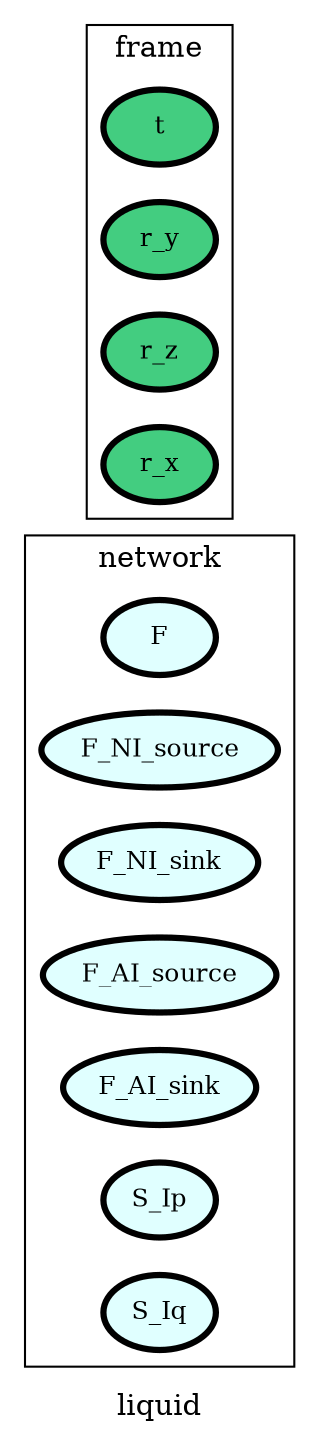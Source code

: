 digraph liquid {
label=liquid;
rankdir=LR;
subgraph cluster_liquid___transport {
label=transport;
rankdir=LR;
}

subgraph cluster_liquid___geometry {
label=geometry;
rankdir=LR;
}

subgraph cluster_liquid___properties {
label=properties;
rankdir=LR;
}

subgraph cluster_liquid___network {
label=network;
rankdir=LR;
V_2 [fillcolor=lightcyan1, fontsize=12, label=F, penwidth=3, style=filled];
V_3 [fillcolor=lightcyan1, fontsize=12, label=F_NI_source, penwidth=3, style=filled];
V_4 [fillcolor=lightcyan1, fontsize=12, label=F_NI_sink, penwidth=3, style=filled];
V_5 [fillcolor=lightcyan1, fontsize=12, label=F_AI_source, penwidth=3, style=filled];
V_6 [fillcolor=lightcyan1, fontsize=12, label=F_AI_sink, penwidth=3, style=filled];
V_7 [fillcolor=lightcyan1, fontsize=12, label=S_Ip, penwidth=3, style=filled];
V_8 [fillcolor=lightcyan1, fontsize=12, label=S_Iq, penwidth=3, style=filled];
}

subgraph cluster_liquid___differenceOperator {
label=differenceOperator;
rankdir=LR;
}

subgraph cluster_liquid___frame {
label=frame;
rankdir=LR;
V_1 [fillcolor=seagreen3, fontsize=12, label=t, penwidth=3, style=filled];
V_10 [fillcolor=seagreen3, fontsize=12, label=r_y, penwidth=3, style=filled];
V_11 [fillcolor=seagreen3, fontsize=12, label=r_z, penwidth=3, style=filled];
V_9 [fillcolor=seagreen3, fontsize=12, label=r_x, penwidth=3, style=filled];
}

subgraph cluster_liquid___state {
label=state;
rankdir=LR;
}

subgraph cluster_liquid___constant {
label=constant;
rankdir=LR;
}

subgraph cluster_liquid___effort {
label=effort;
rankdir=LR;
}

subgraph cluster_liquid___secondaryState {
label=secondaryState;
rankdir=LR;
}

subgraph cluster_liquid___conversion {
label=conversion;
rankdir=LR;
}

subgraph cluster_liquid___diffState {
label=diffState;
rankdir=LR;
}

subgraph cluster_liquid___internalTransport {
label=internalTransport;
rankdir=LR;
}

}

